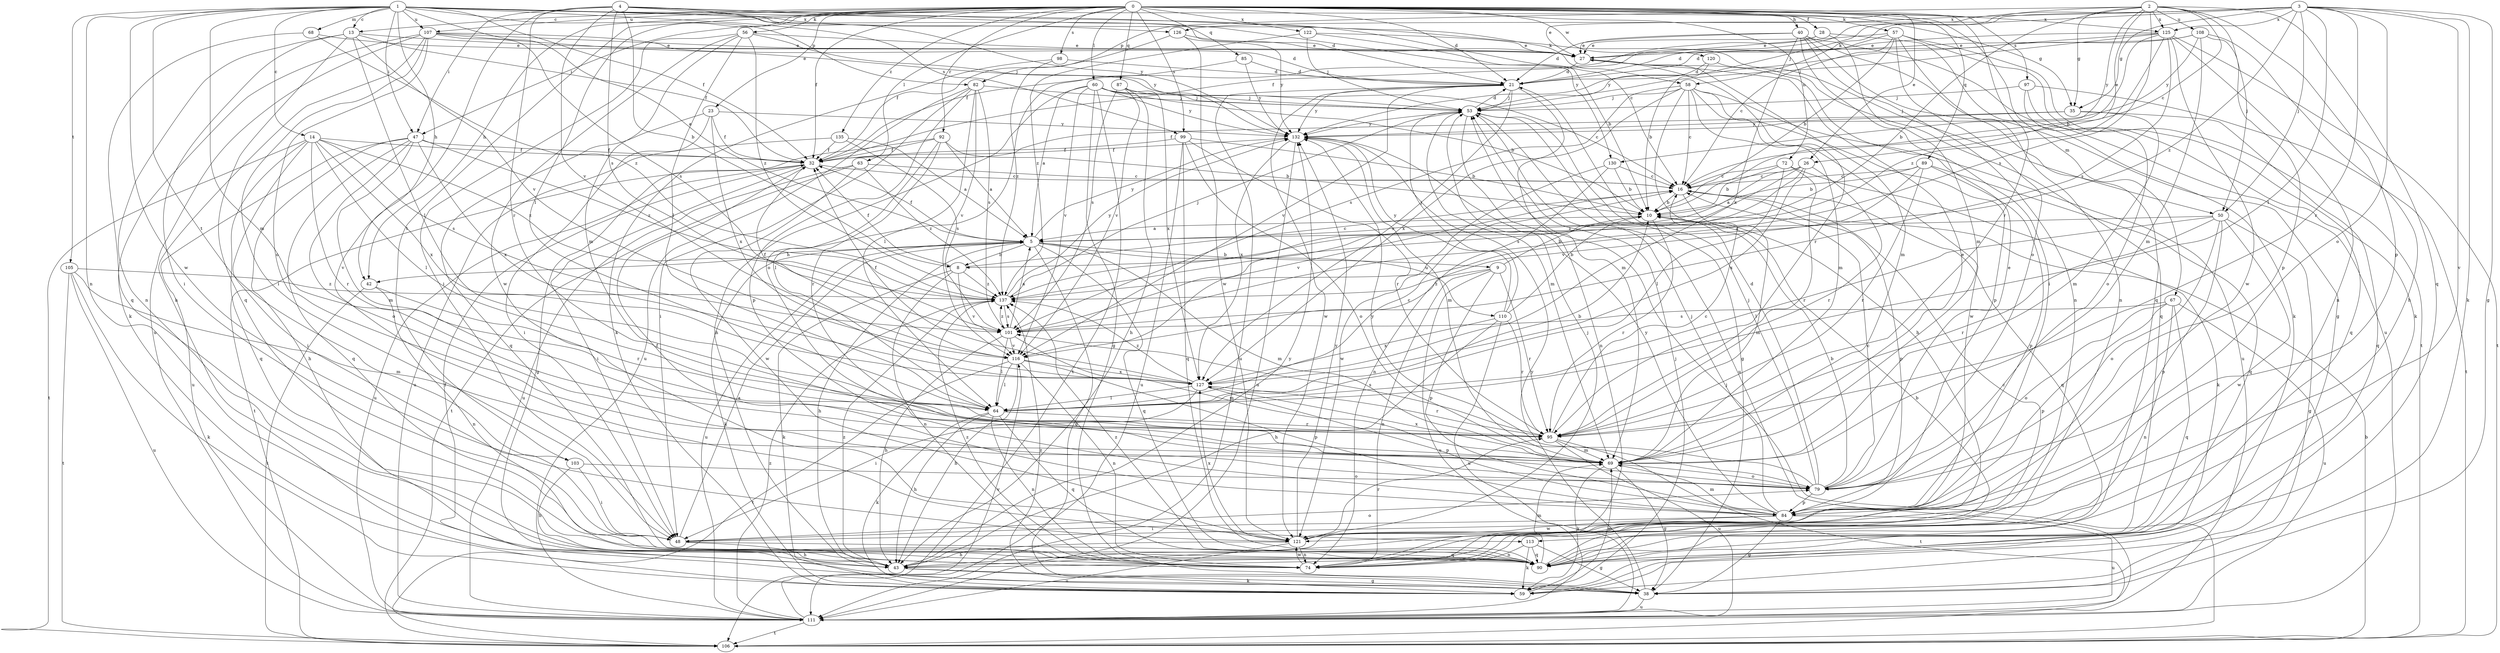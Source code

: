 strict digraph  {
0;
1;
2;
3;
4;
5;
8;
9;
10;
13;
14;
16;
21;
23;
26;
27;
28;
32;
35;
38;
40;
42;
43;
47;
48;
50;
53;
56;
57;
58;
59;
60;
63;
64;
67;
68;
69;
72;
74;
79;
82;
84;
85;
87;
89;
90;
92;
95;
97;
98;
99;
101;
103;
105;
106;
107;
108;
110;
111;
113;
116;
120;
121;
122;
125;
126;
127;
130;
132;
135;
137;
0 -> 13  [label=c];
0 -> 21  [label=d];
0 -> 23  [label=e];
0 -> 26  [label=e];
0 -> 28  [label=f];
0 -> 32  [label=f];
0 -> 40  [label=h];
0 -> 42  [label=h];
0 -> 47  [label=i];
0 -> 56  [label=k];
0 -> 57  [label=k];
0 -> 60  [label=l];
0 -> 63  [label=l];
0 -> 64  [label=l];
0 -> 67  [label=m];
0 -> 72  [label=n];
0 -> 85  [label=q];
0 -> 87  [label=q];
0 -> 89  [label=q];
0 -> 92  [label=r];
0 -> 95  [label=r];
0 -> 97  [label=s];
0 -> 98  [label=s];
0 -> 99  [label=s];
0 -> 103  [label=t];
0 -> 107  [label=u];
0 -> 120  [label=w];
0 -> 122  [label=x];
0 -> 125  [label=x];
0 -> 135  [label=z];
1 -> 5  [label=a];
1 -> 13  [label=c];
1 -> 14  [label=c];
1 -> 21  [label=d];
1 -> 32  [label=f];
1 -> 35  [label=g];
1 -> 42  [label=h];
1 -> 47  [label=i];
1 -> 50  [label=j];
1 -> 58  [label=k];
1 -> 68  [label=m];
1 -> 69  [label=m];
1 -> 74  [label=n];
1 -> 82  [label=p];
1 -> 99  [label=s];
1 -> 103  [label=t];
1 -> 105  [label=t];
1 -> 107  [label=u];
1 -> 121  [label=w];
2 -> 8  [label=b];
2 -> 16  [label=c];
2 -> 26  [label=e];
2 -> 32  [label=f];
2 -> 35  [label=g];
2 -> 50  [label=j];
2 -> 82  [label=p];
2 -> 84  [label=p];
2 -> 90  [label=q];
2 -> 101  [label=s];
2 -> 108  [label=u];
2 -> 125  [label=x];
2 -> 130  [label=y];
3 -> 27  [label=e];
3 -> 35  [label=g];
3 -> 38  [label=g];
3 -> 50  [label=j];
3 -> 53  [label=j];
3 -> 58  [label=k];
3 -> 59  [label=k];
3 -> 64  [label=l];
3 -> 79  [label=o];
3 -> 95  [label=r];
3 -> 113  [label=v];
3 -> 125  [label=x];
3 -> 126  [label=x];
3 -> 137  [label=z];
4 -> 8  [label=b];
4 -> 16  [label=c];
4 -> 47  [label=i];
4 -> 95  [label=r];
4 -> 101  [label=s];
4 -> 113  [label=v];
4 -> 116  [label=v];
4 -> 126  [label=x];
4 -> 130  [label=y];
4 -> 132  [label=y];
5 -> 8  [label=b];
5 -> 9  [label=b];
5 -> 32  [label=f];
5 -> 38  [label=g];
5 -> 42  [label=h];
5 -> 43  [label=h];
5 -> 59  [label=k];
5 -> 69  [label=m];
5 -> 90  [label=q];
5 -> 110  [label=u];
5 -> 111  [label=u];
5 -> 132  [label=y];
8 -> 16  [label=c];
8 -> 32  [label=f];
8 -> 59  [label=k];
8 -> 74  [label=n];
8 -> 116  [label=v];
8 -> 137  [label=z];
9 -> 10  [label=b];
9 -> 74  [label=n];
9 -> 84  [label=p];
9 -> 95  [label=r];
9 -> 111  [label=u];
9 -> 137  [label=z];
10 -> 5  [label=a];
10 -> 95  [label=r];
13 -> 27  [label=e];
13 -> 32  [label=f];
13 -> 48  [label=i];
13 -> 64  [label=l];
13 -> 74  [label=n];
13 -> 90  [label=q];
13 -> 116  [label=v];
14 -> 32  [label=f];
14 -> 48  [label=i];
14 -> 64  [label=l];
14 -> 90  [label=q];
14 -> 95  [label=r];
14 -> 101  [label=s];
14 -> 106  [label=t];
14 -> 127  [label=x];
14 -> 137  [label=z];
16 -> 10  [label=b];
16 -> 69  [label=m];
16 -> 84  [label=p];
16 -> 90  [label=q];
16 -> 116  [label=v];
21 -> 53  [label=j];
21 -> 69  [label=m];
21 -> 111  [label=u];
21 -> 116  [label=v];
21 -> 121  [label=w];
21 -> 127  [label=x];
21 -> 132  [label=y];
23 -> 32  [label=f];
23 -> 48  [label=i];
23 -> 90  [label=q];
23 -> 127  [label=x];
23 -> 132  [label=y];
26 -> 5  [label=a];
26 -> 16  [label=c];
26 -> 95  [label=r];
26 -> 101  [label=s];
26 -> 127  [label=x];
26 -> 137  [label=z];
27 -> 21  [label=d];
27 -> 69  [label=m];
27 -> 95  [label=r];
28 -> 27  [label=e];
28 -> 32  [label=f];
28 -> 59  [label=k];
28 -> 69  [label=m];
32 -> 16  [label=c];
32 -> 48  [label=i];
32 -> 106  [label=t];
32 -> 111  [label=u];
35 -> 32  [label=f];
35 -> 69  [label=m];
35 -> 90  [label=q];
35 -> 132  [label=y];
38 -> 32  [label=f];
38 -> 111  [label=u];
38 -> 132  [label=y];
38 -> 137  [label=z];
40 -> 21  [label=d];
40 -> 27  [label=e];
40 -> 38  [label=g];
40 -> 48  [label=i];
40 -> 74  [label=n];
40 -> 90  [label=q];
40 -> 111  [label=u];
40 -> 127  [label=x];
42 -> 74  [label=n];
42 -> 95  [label=r];
42 -> 106  [label=t];
43 -> 16  [label=c];
43 -> 38  [label=g];
43 -> 59  [label=k];
43 -> 132  [label=y];
43 -> 137  [label=z];
47 -> 32  [label=f];
47 -> 43  [label=h];
47 -> 69  [label=m];
47 -> 79  [label=o];
47 -> 90  [label=q];
47 -> 111  [label=u];
47 -> 127  [label=x];
47 -> 137  [label=z];
48 -> 5  [label=a];
48 -> 43  [label=h];
48 -> 79  [label=o];
48 -> 90  [label=q];
50 -> 5  [label=a];
50 -> 38  [label=g];
50 -> 64  [label=l];
50 -> 79  [label=o];
50 -> 84  [label=p];
50 -> 95  [label=r];
50 -> 121  [label=w];
53 -> 21  [label=d];
53 -> 38  [label=g];
53 -> 69  [label=m];
53 -> 74  [label=n];
53 -> 111  [label=u];
53 -> 132  [label=y];
56 -> 27  [label=e];
56 -> 48  [label=i];
56 -> 64  [label=l];
56 -> 69  [label=m];
56 -> 121  [label=w];
56 -> 132  [label=y];
56 -> 137  [label=z];
57 -> 10  [label=b];
57 -> 16  [label=c];
57 -> 21  [label=d];
57 -> 27  [label=e];
57 -> 59  [label=k];
57 -> 74  [label=n];
57 -> 79  [label=o];
57 -> 106  [label=t];
58 -> 16  [label=c];
58 -> 43  [label=h];
58 -> 53  [label=j];
58 -> 69  [label=m];
58 -> 84  [label=p];
58 -> 101  [label=s];
58 -> 111  [label=u];
58 -> 121  [label=w];
58 -> 127  [label=x];
59 -> 53  [label=j];
59 -> 69  [label=m];
60 -> 5  [label=a];
60 -> 10  [label=b];
60 -> 16  [label=c];
60 -> 38  [label=g];
60 -> 43  [label=h];
60 -> 53  [label=j];
60 -> 106  [label=t];
60 -> 116  [label=v];
60 -> 132  [label=y];
63 -> 16  [label=c];
63 -> 106  [label=t];
63 -> 111  [label=u];
63 -> 121  [label=w];
63 -> 137  [label=z];
64 -> 10  [label=b];
64 -> 16  [label=c];
64 -> 43  [label=h];
64 -> 59  [label=k];
64 -> 74  [label=n];
64 -> 90  [label=q];
64 -> 95  [label=r];
67 -> 74  [label=n];
67 -> 79  [label=o];
67 -> 84  [label=p];
67 -> 90  [label=q];
67 -> 101  [label=s];
67 -> 111  [label=u];
68 -> 27  [label=e];
68 -> 90  [label=q];
68 -> 137  [label=z];
69 -> 27  [label=e];
69 -> 38  [label=g];
69 -> 59  [label=k];
69 -> 79  [label=o];
69 -> 127  [label=x];
72 -> 10  [label=b];
72 -> 16  [label=c];
72 -> 59  [label=k];
72 -> 64  [label=l];
72 -> 95  [label=r];
74 -> 121  [label=w];
74 -> 137  [label=z];
79 -> 10  [label=b];
79 -> 16  [label=c];
79 -> 21  [label=d];
79 -> 27  [label=e];
79 -> 53  [label=j];
79 -> 84  [label=p];
79 -> 132  [label=y];
82 -> 48  [label=i];
82 -> 53  [label=j];
82 -> 64  [label=l];
82 -> 84  [label=p];
82 -> 101  [label=s];
82 -> 111  [label=u];
82 -> 116  [label=v];
84 -> 32  [label=f];
84 -> 38  [label=g];
84 -> 48  [label=i];
84 -> 53  [label=j];
84 -> 69  [label=m];
84 -> 111  [label=u];
84 -> 121  [label=w];
84 -> 132  [label=y];
85 -> 21  [label=d];
85 -> 79  [label=o];
85 -> 132  [label=y];
87 -> 43  [label=h];
87 -> 53  [label=j];
87 -> 101  [label=s];
87 -> 116  [label=v];
87 -> 127  [label=x];
89 -> 10  [label=b];
89 -> 16  [label=c];
89 -> 84  [label=p];
89 -> 90  [label=q];
89 -> 95  [label=r];
89 -> 116  [label=v];
90 -> 10  [label=b];
90 -> 69  [label=m];
90 -> 137  [label=z];
92 -> 5  [label=a];
92 -> 10  [label=b];
92 -> 32  [label=f];
92 -> 38  [label=g];
92 -> 64  [label=l];
92 -> 95  [label=r];
95 -> 16  [label=c];
95 -> 69  [label=m];
95 -> 101  [label=s];
95 -> 106  [label=t];
95 -> 111  [label=u];
97 -> 53  [label=j];
97 -> 79  [label=o];
97 -> 90  [label=q];
97 -> 106  [label=t];
98 -> 21  [label=d];
98 -> 59  [label=k];
98 -> 137  [label=z];
99 -> 10  [label=b];
99 -> 32  [label=f];
99 -> 79  [label=o];
99 -> 90  [label=q];
99 -> 95  [label=r];
99 -> 111  [label=u];
101 -> 5  [label=a];
101 -> 43  [label=h];
101 -> 64  [label=l];
101 -> 69  [label=m];
101 -> 116  [label=v];
101 -> 137  [label=z];
103 -> 43  [label=h];
103 -> 48  [label=i];
103 -> 79  [label=o];
105 -> 59  [label=k];
105 -> 69  [label=m];
105 -> 106  [label=t];
105 -> 111  [label=u];
105 -> 137  [label=z];
106 -> 10  [label=b];
106 -> 53  [label=j];
107 -> 21  [label=d];
107 -> 27  [label=e];
107 -> 43  [label=h];
107 -> 48  [label=i];
107 -> 53  [label=j];
107 -> 59  [label=k];
107 -> 79  [label=o];
107 -> 101  [label=s];
107 -> 111  [label=u];
108 -> 21  [label=d];
108 -> 27  [label=e];
108 -> 43  [label=h];
108 -> 69  [label=m];
108 -> 84  [label=p];
108 -> 132  [label=y];
110 -> 10  [label=b];
110 -> 43  [label=h];
110 -> 53  [label=j];
110 -> 95  [label=r];
110 -> 111  [label=u];
110 -> 127  [label=x];
110 -> 132  [label=y];
111 -> 106  [label=t];
111 -> 116  [label=v];
111 -> 137  [label=z];
113 -> 38  [label=g];
113 -> 59  [label=k];
113 -> 74  [label=n];
113 -> 90  [label=q];
116 -> 32  [label=f];
116 -> 43  [label=h];
116 -> 64  [label=l];
116 -> 74  [label=n];
116 -> 84  [label=p];
116 -> 106  [label=t];
116 -> 127  [label=x];
120 -> 10  [label=b];
120 -> 21  [label=d];
120 -> 90  [label=q];
121 -> 43  [label=h];
121 -> 53  [label=j];
121 -> 74  [label=n];
121 -> 95  [label=r];
121 -> 111  [label=u];
121 -> 127  [label=x];
121 -> 132  [label=y];
122 -> 10  [label=b];
122 -> 27  [label=e];
122 -> 53  [label=j];
122 -> 137  [label=z];
125 -> 10  [label=b];
125 -> 27  [label=e];
125 -> 53  [label=j];
125 -> 74  [label=n];
125 -> 101  [label=s];
125 -> 106  [label=t];
125 -> 121  [label=w];
125 -> 132  [label=y];
125 -> 137  [label=z];
126 -> 27  [label=e];
126 -> 32  [label=f];
126 -> 121  [label=w];
126 -> 132  [label=y];
127 -> 32  [label=f];
127 -> 48  [label=i];
127 -> 64  [label=l];
127 -> 84  [label=p];
127 -> 95  [label=r];
127 -> 137  [label=z];
130 -> 10  [label=b];
130 -> 16  [label=c];
130 -> 74  [label=n];
130 -> 121  [label=w];
132 -> 32  [label=f];
132 -> 69  [label=m];
132 -> 111  [label=u];
132 -> 127  [label=x];
135 -> 5  [label=a];
135 -> 32  [label=f];
135 -> 101  [label=s];
135 -> 111  [label=u];
137 -> 53  [label=j];
137 -> 101  [label=s];
137 -> 132  [label=y];
}
